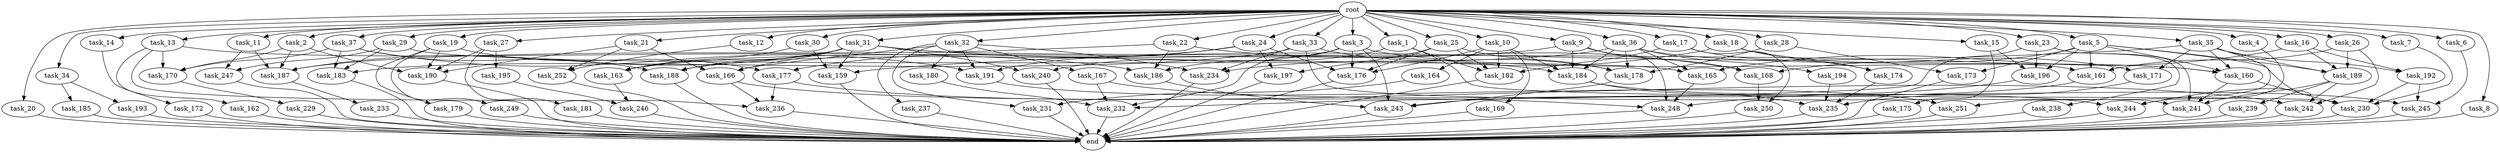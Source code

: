 digraph G {
  task_162 [size="4209067950.080000"];
  task_189 [size="14602888806.400000"];
  task_240 [size="8589934592.000000"];
  task_15 [size="10.240000"];
  task_229 [size="3092376453.120000"];
  task_161 [size="7645041786.880000"];
  task_9 [size="10.240000"];
  task_163 [size="6614249635.840000"];
  task_183 [size="5583457484.800000"];
  task_4 [size="10.240000"];
  task_179 [size="2147483648.000000"];
  task_166 [size="9964324126.719999"];
  task_13 [size="10.240000"];
  task_14 [size="10.240000"];
  task_174 [size="6356551598.080000"];
  task_3 [size="10.240000"];
  task_159 [size="8332236554.240000"];
  task_192 [size="10050223472.639999"];
  task_5 [size="10.240000"];
  task_169 [size="1374389534.720000"];
  task_20 [size="10.240000"];
  task_185 [size="5497558138.880000"];
  task_231 [size="2147483648.000000"];
  task_26 [size="10.240000"];
  task_28 [size="10.240000"];
  task_19 [size="10.240000"];
  task_175 [size="773094113.280000"];
  task_233 [size="3092376453.120000"];
  task_2 [size="10.240000"];
  task_186 [size="13314398617.600000"];
  task_172 [size="4209067950.080000"];
  task_251 [size="8589934592.000000"];
  task_7 [size="10.240000"];
  task_176 [size="17867063951.360001"];
  task_25 [size="10.240000"];
  task_190 [size="10136122818.559999"];
  task_36 [size="10.240000"];
  task_31 [size="10.240000"];
  task_188 [size="14774687498.240000"];
  task_232 [size="12541304504.320000"];
  task_191 [size="9964324126.719999"];
  task_23 [size="10.240000"];
  task_165 [size="17695265259.520000"];
  task_194 [size="8589934592.000000"];
  task_238 [size="773094113.280000"];
  task_193 [size="5497558138.880000"];
  task_237 [size="1374389534.720000"];
  task_29 [size="10.240000"];
  task_1 [size="10.240000"];
  task_197 [size="10995116277.760000"];
  task_195 [size="2147483648.000000"];
  task_173 [size="3435973836.800000"];
  task_236 [size="10565619548.160000"];
  task_171 [size="5239860101.120000"];
  task_184 [size="14431090114.559999"];
  task_244 [size="7988639170.560000"];
  task_24 [size="10.240000"];
  task_18 [size="10.240000"];
  task_181 [size="2147483648.000000"];
  task_167 [size="1374389534.720000"];
  task_243 [size="11424613007.360001"];
  task_249 [size="2147483648.000000"];
  task_242 [size="11510512353.280001"];
  task_170 [size="7645041786.880000"];
  task_245 [size="10307921510.400000"];
  task_32 [size="10.240000"];
  task_12 [size="10.240000"];
  task_230 [size="12197707120.639999"];
  task_22 [size="10.240000"];
  task_248 [size="11252814315.520000"];
  task_168 [size="3865470566.400000"];
  task_21 [size="10.240000"];
  task_177 [size="7645041786.880000"];
  task_164 [size="1374389534.720000"];
  task_16 [size="10.240000"];
  task_30 [size="10.240000"];
  task_246 [size="7645041786.880000"];
  task_8 [size="10.240000"];
  task_34 [size="10.240000"];
  task_180 [size="1374389534.720000"];
  root [size="0.000000"];
  task_17 [size="10.240000"];
  end [size="0.000000"];
  task_178 [size="17523466567.680000"];
  task_10 [size="10.240000"];
  task_27 [size="10.240000"];
  task_182 [size="18038862643.200001"];
  task_6 [size="10.240000"];
  task_37 [size="10.240000"];
  task_35 [size="10.240000"];
  task_33 [size="10.240000"];
  task_241 [size="4982162063.360000"];
  task_239 [size="3092376453.120000"];
  task_234 [size="3865470566.400000"];
  task_196 [size="1889785610.240000"];
  task_247 [size="2920577761.280000"];
  task_187 [size="6356551598.080000"];
  task_11 [size="10.240000"];
  task_250 [size="9706626088.960001"];
  task_252 [size="5841155522.560000"];
  task_235 [size="22677427322.880001"];
  task_160 [size="17523466567.680000"];

  task_162 -> end [size="1.000000"];
  task_189 -> task_239 [size="301989888.000000"];
  task_189 -> task_242 [size="301989888.000000"];
  task_189 -> task_241 [size="301989888.000000"];
  task_240 -> end [size="1.000000"];
  task_15 -> task_196 [size="75497472.000000"];
  task_15 -> task_175 [size="75497472.000000"];
  task_229 -> end [size="1.000000"];
  task_161 -> task_243 [size="411041792.000000"];
  task_9 -> task_168 [size="134217728.000000"];
  task_9 -> task_163 [size="134217728.000000"];
  task_9 -> task_248 [size="134217728.000000"];
  task_9 -> task_184 [size="134217728.000000"];
  task_163 -> task_246 [size="209715200.000000"];
  task_183 -> end [size="1.000000"];
  task_4 -> task_244 [size="209715200.000000"];
  task_179 -> end [size="1.000000"];
  task_166 -> task_236 [size="209715200.000000"];
  task_166 -> task_248 [size="209715200.000000"];
  task_13 -> task_162 [size="411041792.000000"];
  task_13 -> task_186 [size="411041792.000000"];
  task_13 -> task_170 [size="411041792.000000"];
  task_13 -> task_236 [size="411041792.000000"];
  task_14 -> task_172 [size="411041792.000000"];
  task_174 -> task_235 [size="301989888.000000"];
  task_3 -> task_176 [size="536870912.000000"];
  task_3 -> task_232 [size="536870912.000000"];
  task_3 -> task_160 [size="536870912.000000"];
  task_3 -> task_243 [size="536870912.000000"];
  task_3 -> task_240 [size="536870912.000000"];
  task_159 -> end [size="1.000000"];
  task_192 -> task_230 [size="134217728.000000"];
  task_192 -> task_245 [size="134217728.000000"];
  task_5 -> task_189 [size="33554432.000000"];
  task_5 -> task_173 [size="33554432.000000"];
  task_5 -> task_196 [size="33554432.000000"];
  task_5 -> task_168 [size="33554432.000000"];
  task_5 -> task_244 [size="33554432.000000"];
  task_5 -> task_161 [size="33554432.000000"];
  task_5 -> task_160 [size="33554432.000000"];
  task_169 -> end [size="1.000000"];
  task_20 -> end [size="1.000000"];
  task_185 -> end [size="1.000000"];
  task_231 -> end [size="1.000000"];
  task_26 -> task_189 [size="411041792.000000"];
  task_26 -> task_242 [size="411041792.000000"];
  task_26 -> task_161 [size="411041792.000000"];
  task_28 -> task_178 [size="301989888.000000"];
  task_28 -> task_173 [size="301989888.000000"];
  task_19 -> task_249 [size="209715200.000000"];
  task_19 -> task_179 [size="209715200.000000"];
  task_19 -> task_190 [size="209715200.000000"];
  task_19 -> task_177 [size="209715200.000000"];
  task_175 -> end [size="1.000000"];
  task_233 -> end [size="1.000000"];
  task_2 -> task_190 [size="33554432.000000"];
  task_2 -> task_170 [size="33554432.000000"];
  task_2 -> task_187 [size="33554432.000000"];
  task_186 -> task_243 [size="134217728.000000"];
  task_172 -> end [size="1.000000"];
  task_251 -> end [size="1.000000"];
  task_7 -> task_230 [size="301989888.000000"];
  task_176 -> end [size="1.000000"];
  task_25 -> task_178 [size="536870912.000000"];
  task_25 -> task_176 [size="536870912.000000"];
  task_25 -> task_197 [size="536870912.000000"];
  task_25 -> task_182 [size="536870912.000000"];
  task_190 -> end [size="1.000000"];
  task_36 -> task_178 [size="838860800.000000"];
  task_36 -> task_188 [size="838860800.000000"];
  task_36 -> task_165 [size="838860800.000000"];
  task_36 -> task_184 [size="838860800.000000"];
  task_36 -> task_194 [size="838860800.000000"];
  task_36 -> task_160 [size="838860800.000000"];
  task_31 -> task_188 [size="301989888.000000"];
  task_31 -> task_240 [size="301989888.000000"];
  task_31 -> task_163 [size="301989888.000000"];
  task_31 -> task_159 [size="301989888.000000"];
  task_31 -> task_184 [size="301989888.000000"];
  task_31 -> task_161 [size="301989888.000000"];
  task_31 -> task_166 [size="301989888.000000"];
  task_31 -> task_187 [size="301989888.000000"];
  task_188 -> end [size="1.000000"];
  task_232 -> end [size="1.000000"];
  task_191 -> task_251 [size="536870912.000000"];
  task_23 -> task_196 [size="75497472.000000"];
  task_23 -> task_232 [size="75497472.000000"];
  task_23 -> task_241 [size="75497472.000000"];
  task_23 -> task_238 [size="75497472.000000"];
  task_165 -> task_248 [size="679477248.000000"];
  task_194 -> task_235 [size="536870912.000000"];
  task_238 -> end [size="1.000000"];
  task_193 -> end [size="1.000000"];
  task_237 -> end [size="1.000000"];
  task_29 -> task_183 [size="209715200.000000"];
  task_29 -> task_165 [size="209715200.000000"];
  task_29 -> task_247 [size="209715200.000000"];
  task_1 -> task_186 [size="679477248.000000"];
  task_1 -> task_182 [size="679477248.000000"];
  task_1 -> task_230 [size="679477248.000000"];
  task_197 -> end [size="1.000000"];
  task_195 -> task_246 [size="536870912.000000"];
  task_173 -> end [size="1.000000"];
  task_236 -> end [size="1.000000"];
  task_171 -> task_235 [size="536870912.000000"];
  task_184 -> task_235 [size="838860800.000000"];
  task_184 -> task_245 [size="838860800.000000"];
  task_244 -> end [size="1.000000"];
  task_24 -> task_197 [size="536870912.000000"];
  task_24 -> task_176 [size="536870912.000000"];
  task_24 -> task_177 [size="536870912.000000"];
  task_24 -> task_191 [size="536870912.000000"];
  task_18 -> task_171 [size="209715200.000000"];
  task_18 -> task_234 [size="209715200.000000"];
  task_18 -> task_174 [size="209715200.000000"];
  task_181 -> end [size="1.000000"];
  task_167 -> task_244 [size="536870912.000000"];
  task_167 -> task_232 [size="536870912.000000"];
  task_243 -> end [size="1.000000"];
  task_249 -> end [size="1.000000"];
  task_242 -> end [size="1.000000"];
  task_170 -> task_229 [size="301989888.000000"];
  task_245 -> end [size="1.000000"];
  task_32 -> task_167 [size="134217728.000000"];
  task_32 -> task_231 [size="134217728.000000"];
  task_32 -> task_237 [size="134217728.000000"];
  task_32 -> task_191 [size="134217728.000000"];
  task_32 -> task_234 [size="134217728.000000"];
  task_32 -> task_180 [size="134217728.000000"];
  task_32 -> task_166 [size="134217728.000000"];
  task_12 -> task_252 [size="33554432.000000"];
  task_230 -> end [size="1.000000"];
  task_22 -> task_168 [size="209715200.000000"];
  task_22 -> task_186 [size="209715200.000000"];
  task_22 -> task_187 [size="209715200.000000"];
  task_248 -> end [size="1.000000"];
  task_168 -> task_250 [size="536870912.000000"];
  task_21 -> task_252 [size="536870912.000000"];
  task_21 -> task_190 [size="536870912.000000"];
  task_21 -> task_166 [size="536870912.000000"];
  task_177 -> task_236 [size="411041792.000000"];
  task_177 -> task_242 [size="411041792.000000"];
  task_164 -> task_231 [size="75497472.000000"];
  task_16 -> task_189 [size="679477248.000000"];
  task_16 -> task_192 [size="679477248.000000"];
  task_16 -> task_165 [size="679477248.000000"];
  task_30 -> task_159 [size="209715200.000000"];
  task_30 -> task_163 [size="209715200.000000"];
  task_246 -> end [size="1.000000"];
  task_8 -> end [size="1.000000"];
  task_34 -> task_193 [size="536870912.000000"];
  task_34 -> task_185 [size="536870912.000000"];
  task_180 -> task_232 [size="75497472.000000"];
  root -> task_26 [size="1.000000"];
  root -> task_8 [size="1.000000"];
  root -> task_34 [size="1.000000"];
  root -> task_28 [size="1.000000"];
  root -> task_15 [size="1.000000"];
  root -> task_29 [size="1.000000"];
  root -> task_17 [size="1.000000"];
  root -> task_9 [size="1.000000"];
  root -> task_6 [size="1.000000"];
  root -> task_2 [size="1.000000"];
  root -> task_10 [size="1.000000"];
  root -> task_27 [size="1.000000"];
  root -> task_7 [size="1.000000"];
  root -> task_4 [size="1.000000"];
  root -> task_24 [size="1.000000"];
  root -> task_25 [size="1.000000"];
  root -> task_18 [size="1.000000"];
  root -> task_20 [size="1.000000"];
  root -> task_35 [size="1.000000"];
  root -> task_13 [size="1.000000"];
  root -> task_31 [size="1.000000"];
  root -> task_14 [size="1.000000"];
  root -> task_1 [size="1.000000"];
  root -> task_23 [size="1.000000"];
  root -> task_11 [size="1.000000"];
  root -> task_3 [size="1.000000"];
  root -> task_37 [size="1.000000"];
  root -> task_32 [size="1.000000"];
  root -> task_5 [size="1.000000"];
  root -> task_12 [size="1.000000"];
  root -> task_22 [size="1.000000"];
  root -> task_19 [size="1.000000"];
  root -> task_33 [size="1.000000"];
  root -> task_36 [size="1.000000"];
  root -> task_21 [size="1.000000"];
  root -> task_16 [size="1.000000"];
  root -> task_30 [size="1.000000"];
  task_17 -> task_250 [size="411041792.000000"];
  task_17 -> task_182 [size="411041792.000000"];
  task_17 -> task_174 [size="411041792.000000"];
  task_178 -> task_243 [size="33554432.000000"];
  task_10 -> task_176 [size="134217728.000000"];
  task_10 -> task_169 [size="134217728.000000"];
  task_10 -> task_182 [size="134217728.000000"];
  task_10 -> task_164 [size="134217728.000000"];
  task_10 -> task_184 [size="134217728.000000"];
  task_27 -> task_181 [size="209715200.000000"];
  task_27 -> task_190 [size="209715200.000000"];
  task_27 -> task_195 [size="209715200.000000"];
  task_182 -> end [size="1.000000"];
  task_6 -> task_245 [size="33554432.000000"];
  task_37 -> task_188 [size="301989888.000000"];
  task_37 -> task_183 [size="301989888.000000"];
  task_37 -> task_191 [size="301989888.000000"];
  task_37 -> task_170 [size="301989888.000000"];
  task_35 -> task_189 [size="301989888.000000"];
  task_35 -> task_192 [size="301989888.000000"];
  task_35 -> task_251 [size="301989888.000000"];
  task_35 -> task_159 [size="301989888.000000"];
  task_35 -> task_171 [size="301989888.000000"];
  task_35 -> task_160 [size="301989888.000000"];
  task_33 -> task_178 [size="33554432.000000"];
  task_33 -> task_183 [size="33554432.000000"];
  task_33 -> task_241 [size="33554432.000000"];
  task_33 -> task_234 [size="33554432.000000"];
  task_241 -> end [size="1.000000"];
  task_239 -> end [size="1.000000"];
  task_234 -> end [size="1.000000"];
  task_196 -> task_248 [size="75497472.000000"];
  task_247 -> end [size="1.000000"];
  task_187 -> task_233 [size="301989888.000000"];
  task_11 -> task_247 [size="75497472.000000"];
  task_11 -> task_187 [size="75497472.000000"];
  task_250 -> end [size="1.000000"];
  task_252 -> end [size="1.000000"];
  task_235 -> end [size="1.000000"];
  task_160 -> task_230 [size="75497472.000000"];
  task_160 -> task_241 [size="75497472.000000"];
}
